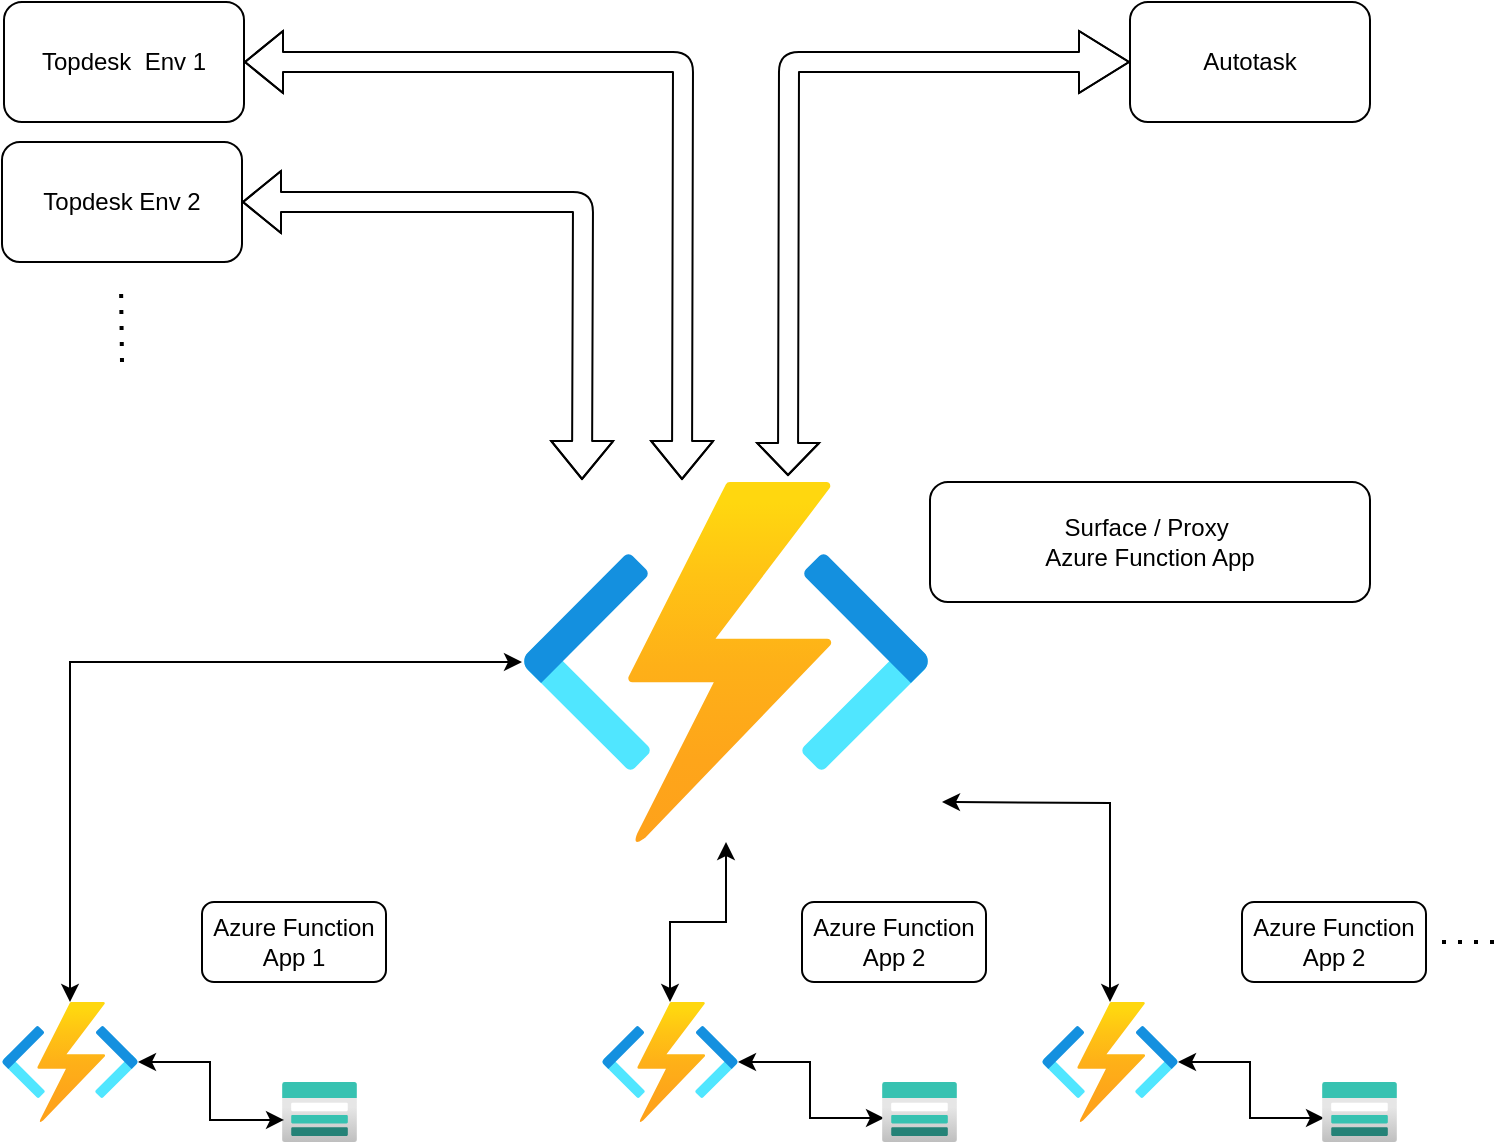 <mxfile version="14.6.6" type="github">
  <diagram id="WLwhxCQDwhbza-G1gL6c" name="Page-1">
    <mxGraphModel dx="1340" dy="763" grid="1" gridSize="10" guides="1" tooltips="1" connect="1" arrows="1" fold="1" page="1" pageScale="1" pageWidth="850" pageHeight="1100" math="0" shadow="0">
      <root>
        <mxCell id="0" />
        <mxCell id="1" parent="0" />
        <mxCell id="koppty-2zxhme3oQqEqw-8" style="edgeStyle=orthogonalEdgeStyle;rounded=0;orthogonalLoop=1;jettySize=auto;html=1;entryX=0.5;entryY=0;entryDx=0;entryDy=0;entryPerimeter=0;startArrow=classic;startFill=1;sketch=0;" parent="1" source="koppty-2zxhme3oQqEqw-2" target="koppty-2zxhme3oQqEqw-4" edge="1">
          <mxGeometry relative="1" as="geometry" />
        </mxCell>
        <mxCell id="koppty-2zxhme3oQqEqw-9" style="edgeStyle=orthogonalEdgeStyle;rounded=0;orthogonalLoop=1;jettySize=auto;html=1;startArrow=classic;startFill=1;sketch=0;" parent="1" source="koppty-2zxhme3oQqEqw-2" target="koppty-2zxhme3oQqEqw-5" edge="1">
          <mxGeometry relative="1" as="geometry" />
        </mxCell>
        <mxCell id="koppty-2zxhme3oQqEqw-2" value="" style="aspect=fixed;html=1;points=[];align=center;image;fontSize=12;image=img/lib/azure2/iot/Function_Apps.svg;" parent="1" vertex="1">
          <mxGeometry x="350" y="340" width="204" height="180" as="geometry" />
        </mxCell>
        <mxCell id="koppty-2zxhme3oQqEqw-3" value="" style="aspect=fixed;html=1;points=[];align=center;image;fontSize=12;image=img/lib/azure2/storage/Storage_Accounts.svg;" parent="1" vertex="1">
          <mxGeometry x="230" y="640" width="37.5" height="30" as="geometry" />
        </mxCell>
        <mxCell id="koppty-2zxhme3oQqEqw-7" style="edgeStyle=orthogonalEdgeStyle;rounded=0;orthogonalLoop=1;jettySize=auto;html=1;entryX=0.027;entryY=0.633;entryDx=0;entryDy=0;entryPerimeter=0;endArrow=classic;endFill=1;startArrow=classic;startFill=1;" parent="1" source="koppty-2zxhme3oQqEqw-4" target="koppty-2zxhme3oQqEqw-3" edge="1">
          <mxGeometry relative="1" as="geometry" />
        </mxCell>
        <mxCell id="koppty-2zxhme3oQqEqw-4" value="" style="aspect=fixed;html=1;points=[];align=center;image;fontSize=12;image=img/lib/azure2/iot/Function_Apps.svg;" parent="1" vertex="1">
          <mxGeometry x="90" y="600" width="68" height="60" as="geometry" />
        </mxCell>
        <mxCell id="koppty-2zxhme3oQqEqw-10" style="edgeStyle=orthogonalEdgeStyle;rounded=0;orthogonalLoop=1;jettySize=auto;html=1;entryX=0.027;entryY=0.6;entryDx=0;entryDy=0;entryPerimeter=0;startArrow=classic;startFill=1;" parent="1" source="koppty-2zxhme3oQqEqw-5" target="koppty-2zxhme3oQqEqw-6" edge="1">
          <mxGeometry relative="1" as="geometry" />
        </mxCell>
        <mxCell id="koppty-2zxhme3oQqEqw-5" value="" style="aspect=fixed;html=1;points=[];align=center;image;fontSize=12;image=img/lib/azure2/iot/Function_Apps.svg;" parent="1" vertex="1">
          <mxGeometry x="390" y="600" width="68" height="60" as="geometry" />
        </mxCell>
        <mxCell id="koppty-2zxhme3oQqEqw-6" value="" style="aspect=fixed;html=1;points=[];align=center;image;fontSize=12;image=img/lib/azure2/storage/Storage_Accounts.svg;" parent="1" vertex="1">
          <mxGeometry x="530" y="640" width="37.5" height="30" as="geometry" />
        </mxCell>
        <mxCell id="koppty-2zxhme3oQqEqw-11" value="Surface / Proxy&amp;nbsp;&lt;br&gt;Azure Function App" style="rounded=1;whiteSpace=wrap;html=1;" parent="1" vertex="1">
          <mxGeometry x="554" y="340" width="220" height="60" as="geometry" />
        </mxCell>
        <mxCell id="gT2WrsuPar5wsiImq063-1" value="Azure Function App 1" style="rounded=1;whiteSpace=wrap;html=1;" vertex="1" parent="1">
          <mxGeometry x="190" y="550" width="92" height="40" as="geometry" />
        </mxCell>
        <mxCell id="gT2WrsuPar5wsiImq063-2" value="Azure Function App 2" style="rounded=1;whiteSpace=wrap;html=1;" vertex="1" parent="1">
          <mxGeometry x="490" y="550" width="92" height="40" as="geometry" />
        </mxCell>
        <mxCell id="gT2WrsuPar5wsiImq063-6" style="edgeStyle=orthogonalEdgeStyle;rounded=1;orthogonalLoop=1;jettySize=auto;html=1;shape=flexArrow;startArrow=block;" edge="1" parent="1" source="gT2WrsuPar5wsiImq063-4">
          <mxGeometry relative="1" as="geometry">
            <mxPoint x="430" y="339" as="targetPoint" />
          </mxGeometry>
        </mxCell>
        <mxCell id="gT2WrsuPar5wsiImq063-4" value="Topdesk &amp;nbsp;Env 1" style="rounded=1;whiteSpace=wrap;html=1;" vertex="1" parent="1">
          <mxGeometry x="91" y="100" width="120" height="60" as="geometry" />
        </mxCell>
        <mxCell id="gT2WrsuPar5wsiImq063-7" style="edgeStyle=orthogonalEdgeStyle;rounded=1;orthogonalLoop=1;jettySize=auto;html=1;targetPerimeterSpacing=8;sourcePerimeterSpacing=12;shape=flexArrow;sketch=0;shadow=0;endArrow=block;endFill=0;startArrow=block;endSize=5;startSize=8;exitX=0;exitY=0.5;exitDx=0;exitDy=0;" edge="1" parent="1" source="gT2WrsuPar5wsiImq063-5">
          <mxGeometry relative="1" as="geometry">
            <mxPoint x="483" y="337" as="targetPoint" />
          </mxGeometry>
        </mxCell>
        <mxCell id="gT2WrsuPar5wsiImq063-5" value="Autotask" style="rounded=1;whiteSpace=wrap;html=1;" vertex="1" parent="1">
          <mxGeometry x="654" y="100" width="120" height="60" as="geometry" />
        </mxCell>
        <mxCell id="gT2WrsuPar5wsiImq063-8" value="" style="endArrow=none;dashed=1;html=1;dashPattern=1 3;strokeWidth=2;shadow=0;sourcePerimeterSpacing=12;targetPerimeterSpacing=7;" edge="1" parent="1">
          <mxGeometry width="50" height="50" relative="1" as="geometry">
            <mxPoint x="810" y="570" as="sourcePoint" />
            <mxPoint x="840" y="570" as="targetPoint" />
          </mxGeometry>
        </mxCell>
        <mxCell id="gT2WrsuPar5wsiImq063-10" style="edgeStyle=orthogonalEdgeStyle;shape=flexArrow;rounded=1;orthogonalLoop=1;jettySize=auto;html=1;startArrow=block;endArrow=classic;exitX=1;exitY=0.5;exitDx=0;exitDy=0;" edge="1" parent="1" source="gT2WrsuPar5wsiImq063-9">
          <mxGeometry relative="1" as="geometry">
            <mxPoint x="380" y="339" as="targetPoint" />
          </mxGeometry>
        </mxCell>
        <mxCell id="gT2WrsuPar5wsiImq063-9" value="Topdesk Env 2" style="rounded=1;whiteSpace=wrap;html=1;" vertex="1" parent="1">
          <mxGeometry x="90" y="170" width="120" height="60" as="geometry" />
        </mxCell>
        <mxCell id="gT2WrsuPar5wsiImq063-11" value="" style="endArrow=none;dashed=1;html=1;dashPattern=1 3;strokeWidth=2;shadow=0;sourcePerimeterSpacing=12;targetPerimeterSpacing=7;" edge="1" parent="1">
          <mxGeometry width="50" height="50" relative="1" as="geometry">
            <mxPoint x="150" y="280" as="sourcePoint" />
            <mxPoint x="149.5" y="240" as="targetPoint" />
          </mxGeometry>
        </mxCell>
        <mxCell id="gT2WrsuPar5wsiImq063-23" style="edgeStyle=orthogonalEdgeStyle;rounded=0;orthogonalLoop=1;jettySize=auto;html=1;startArrow=classic;startFill=1;sketch=0;" edge="1" parent="1" target="gT2WrsuPar5wsiImq063-25">
          <mxGeometry relative="1" as="geometry">
            <mxPoint x="560" y="500" as="sourcePoint" />
          </mxGeometry>
        </mxCell>
        <mxCell id="gT2WrsuPar5wsiImq063-24" style="edgeStyle=orthogonalEdgeStyle;rounded=0;orthogonalLoop=1;jettySize=auto;html=1;entryX=0.027;entryY=0.6;entryDx=0;entryDy=0;entryPerimeter=0;startArrow=classic;startFill=1;" edge="1" parent="1" source="gT2WrsuPar5wsiImq063-25" target="gT2WrsuPar5wsiImq063-26">
          <mxGeometry relative="1" as="geometry" />
        </mxCell>
        <mxCell id="gT2WrsuPar5wsiImq063-25" value="" style="aspect=fixed;html=1;points=[];align=center;image;fontSize=12;image=img/lib/azure2/iot/Function_Apps.svg;" vertex="1" parent="1">
          <mxGeometry x="610" y="600" width="68" height="60" as="geometry" />
        </mxCell>
        <mxCell id="gT2WrsuPar5wsiImq063-26" value="" style="aspect=fixed;html=1;points=[];align=center;image;fontSize=12;image=img/lib/azure2/storage/Storage_Accounts.svg;" vertex="1" parent="1">
          <mxGeometry x="750" y="640" width="37.5" height="30" as="geometry" />
        </mxCell>
        <mxCell id="gT2WrsuPar5wsiImq063-27" value="Azure Function App 2" style="rounded=1;whiteSpace=wrap;html=1;" vertex="1" parent="1">
          <mxGeometry x="710" y="550" width="92" height="40" as="geometry" />
        </mxCell>
      </root>
    </mxGraphModel>
  </diagram>
</mxfile>
